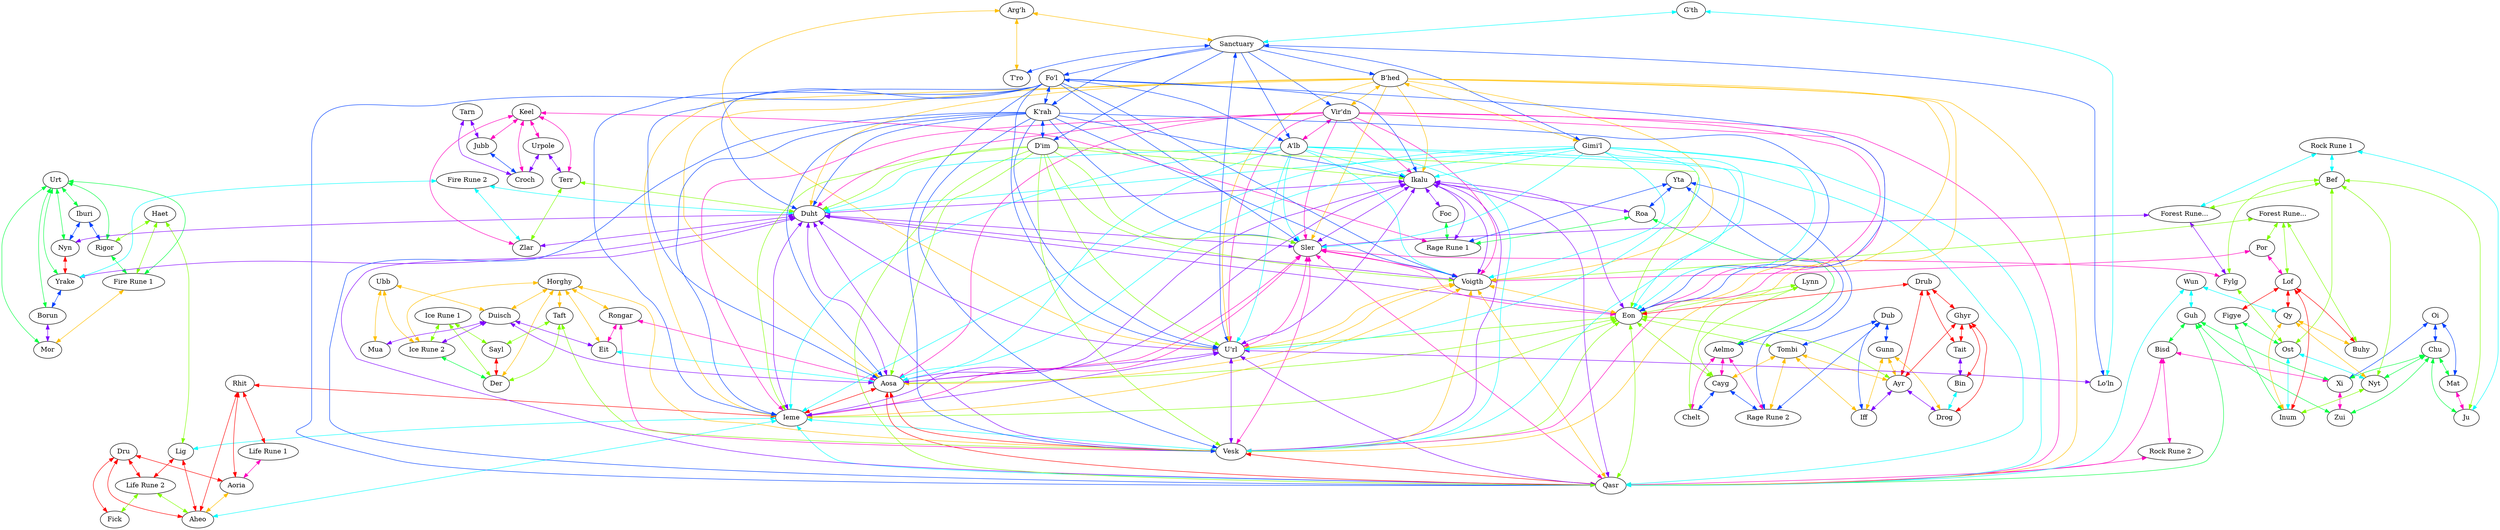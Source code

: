 graph x {
"Fick" [pos="0.111111111111111,-0.472222222222222",label="Fick"]
"Dru" [pos="0.611111111111111,-0.444444444444444",label="Dru"]
"Aoria" [pos="1.54166666666667,-0.680555555555556",label="Aoria"]
"Life Rune 1" [pos="2.52777777777778,-0.472222222222222",label="Life Rune 1"]
"Life Rune 2" [pos="0.111111111111111,-1.52777777777778",label="Life Rune 2"]
"Aheo" [pos="0.819444444444444,-1.16666666666667",label="Aheo"]
"Lig" [pos="0.861111111111111,-1.69444444444444",label="Lig"]
"Ieme" [pos="1.08333333333333,-1.43055555555556",label="Ieme"]
"Rhit" [pos="1.76388888888889,-1.01388888888889",label="Rhit"]
"Haet" [pos="0.152777777777778,-2.11111111111111",label="Haet"]
"Fire Rune 1" [pos="0.138888888888889,-3.04166666666667",label="Fire Rune 1"]
"Rigor" [pos="0.819444444444444,-2.93055555555556",label="Rigor"]
"Mor" [pos="0.458333333333333,-3.68055555555556",label="Mor"]
"Borun" [pos="0.152777777777778,-4.61111111111111",label="Borun"]
"Urt" [pos="0.847222222222222,-4.04166666666667",label="Urt"]
"Iburi" [pos="1.26388888888889,-3.47222222222222",label="Iburi"]
"Nyn" [pos="1.26388888888889,-4",label="Nyn"]
"Yrake" [pos="1.04166666666667,-4.5",label="Yrake"]
"Duht" [pos="2.38888888888889,-4.01388888888889",label="Duht"]
"Fire Rune 2" [pos="2.16666666666667,-4.90277777777778",label="Fire Rune 2"]
"Zlar" [pos="2.47222222222222,-4.48611111111111",label="Zlar"]
"Terr" [pos="2.97222222222222,-4.13888888888889",label="Terr"]
"Keel" [pos="3.29166666666667,-4.41666666666667",label="Keel"]
"Croch" [pos="3.65277777777778,-4.13888888888889",label="Croch"]
"Urpole" [pos="3.31944444444444,-3.90277777777778",label="Urpole"]
"Jubb" [pos="3.79166666666667,-4.76388888888889",label="Jubb"]
"Tarn" [pos="4.5,-4.58333333333333",label="Tarn"]
"Foc" [pos="4.41666666666667,-5.375",label="Foc"]
"Rage Rune 1" [pos="2.83333333333333,-5.125",label="Rage Rune 1"]
"Ikalu" [pos="3.625,-5.56944444444444",label="Ikalu"]
"Roa" [pos="2.80555555555556,-5.59722222222222",label="Roa"]
"Yta" [pos="2.13888888888889,-5.5",label="Yta"]
"Aelmo" [pos="2,-6.09722222222222",label="Aelmo"]
"Rage Rune 2" [pos="1.34722222222222,-6.09722222222222",label="Rage Rune 2"]
"Chelt" [pos="2.19444444444444,-6.54166666666667",label="Chelt"]
"Cayg" [pos="1.66666666666667,-6.375",label="Cayg"]
"Lynn" [pos="1.95833333333333,-7.125",label="Lynn"]
"Tombi" [pos="1.18055555555556,-6.69444444444444",label="Tombi"]
"Dub" [pos="0.833333333333333,-6.45833333333333",label="Dub"]
"Gunn" [pos="0.263888888888889,-6.875",label="Gunn"]
"Iff" [pos="0.847222222222222,-6.91666666666667",label="Iff"]
"Ayr" [pos="0.888888888888889,-7.31944444444444",label="Ayr"]
"Drog" [pos="0.111111111111111,-7.25",label="Drog"]
"Bin" [pos="0.0972222222222222,-8.38888888888889",label="Bin"]
"Tait" [pos="1.11111111111111,-8.41666666666667",label="Tait"]
"Ghyr" [pos="0.819444444444444,-7.73611111111111",label="Ghyr"]
"Drub" [pos="1.19444444444444,-7.86111111111111",label="Drub"]
"Eon" [pos="1.43055555555556,-7.40277777777778",label="Eon"]
"Aosa" [pos="5.55555555555556,-6.72222222222222",label="Aosa"]
"Vesk" [pos="4.05555555555556,-6.76388888888889",label="Vesk"]
"Rongar" [pos="4.70833333333333,-6.83333333333333",label="Rongar"]
"Taft" [pos="3.875,-7.51388888888889",label="Taft"]
"Sayl" [pos="3.38888888888889,-7.81944444444444",label="Sayl"]
"Ice Rune 1" [pos="3.81944444444444,-8.40277777777778",label="Ice Rune 1"]
"Ice Rune 2" [pos="4.30555555555556,-8.40277777777778",label="Ice Rune 2"]
"Der" [pos="4.06944444444444,-8",label="Der"]
"Horghy" [pos="4.5,-7.38888888888889",label="Horghy"]
"Eit" [pos="5.05555555555556,-7.29166666666667",label="Eit"]
"Duisch" [pos="5.08333333333333,-7.70833333333333",label="Duisch"]
"Ubb" [pos="5.09722222222222,-8.18055555555556",label="Ubb"]
"Mua" [pos="5.55555555555556,-8.11111111111111",label="Mua"]
"Rock Rune 2" [pos="4.01388888888889,-0.833333333333333",label="Rock Rune 2"]
"Bisd" [pos="4.70833333333333,-0.833333333333333",label="Bisd"]
"Qasr" [pos="4.68055555555556,-1.58333333333333",label="Qasr"]
"Xi" [pos="5.68055555555556,-0.75",label="Xi"]
"Guh" [pos="5.09722222222222,-1.19444444444444",label="Guh"]
"Wun" [pos="5.125,-1.68055555555556",label="Wun"]
"Zui" [pos="5.88888888888889,-1.20833333333333",label="Zui"]
"Oi" [pos="5.98611111111111,-0.5",label="Oi"]
"Chu" [pos="6.16666666666667,-1",label="Chu"]
"Mat" [pos="6.77777777777778,-0.458333333333333",label="Mat"]
"Ju" [pos="7.04166666666667,-0.763888888888889",label="Ju"]
"Rock Rune 1" [pos="7.68055555555556,-0.708333333333333",label="Rock Rune 1"]
"Forest Rune 2" [pos="8.01388888888889,-0.486111111111111",label="Forest Rune..."]
"Sler" [pos="8.13888888888889,-1.38888888888889",label="Sler"]
"Fylg" [pos="7.77777777777778,-1.22222222222222",label="Fylg"]
"Bef" [pos="7.38888888888889,-1",label="Bef"]
"Nyt" [pos="6.625,-1.45833333333333",label="Nyt"]
"Ost" [pos="6.875,-1.66666666666667",label="Ost"]
"Figye" [pos="6.43055555555556,-2.41666666666667",label="Figye"]
"Inum" [pos="6.16666666666667,-1.95833333333333",label="Inum"]
"Qy" [pos="5.97222222222222,-1.55555555555556",label="Qy"]
"Lof" [pos="6.08333333333333,-2.59722222222222",label="Lof"]
"Buhy" [pos="5.72222222222222,-2.20833333333333",label="Buhy"]
"Por" [pos="5.77777777777778,-2.81944444444444",label="Por"]
"Forest Rune 1" [pos="5.20833333333333,-2.43055555555556",label="Forest Rune..."]
"Voigth" [pos="5.40277777777778,-3.18055555555556",label="Voigth"]
"U'rl" [pos="2.95833333333333,-2.02777777777778",label="U'rl"]
"Arg'h" [pos="2.34722222222222,-2.05555555555556",label="Arg'h"]
"T'ro" [pos="2.04166666666667,-2.61111111111111",label="T'ro"]
"Lo'ln" [pos="3.16666666666667,-2.36111111111111",label="Lo'ln"]
"G'th" [pos="3.66666666666667,-2.76388888888889",label="G'th"]
"Sanctuary" [pos="2.81944444444444,-3",label="Sanctuary"]
"A'lb" [pos="2.94444444444444,-1.56944444444444",label="A'lb"]
"Vir'dn" [pos="3.30555555555556,-1.86111111111111",label="Vir'dn"]
"B'hed" [pos="4.18055555555556,-2.54166666666667",label="B'hed"]
"Gimi'l" [pos="4.02777777777778,-3.09722222222222",label="Gimi'l"]
"Fo'l" [pos="2.06944444444444,-1.83333333333333",label="Fo'l"]
"K'rah" [pos="1.63888888888889,-2.54166666666667",label="K'rah"]
"D'im" [pos="2.13888888888889,-3.125",label="D'im"]
"B'hed" -- "Ikalu" [dir="forward",color="0.125,1,1"]
"B'hed" -- "Gimi'l" [dir="both",color="0.125,1,1"]
"B'hed" -- "Vir'dn" [dir="both",color="0.125,1,1"]
"B'hed" -- "Vesk" [dir="forward",color="0.125,1,1"]
"B'hed" -- "Eon" [dir="forward",color="0.125,1,1"]
"B'hed" -- "Ieme" [dir="forward",color="0.125,1,1"]
"B'hed" -- "Duht" [dir="forward",color="0.125,1,1"]
"B'hed" -- "Aosa" [dir="forward",color="0.125,1,1"]
"B'hed" -- "Sler" [dir="forward",color="0.125,1,1"]
"B'hed" -- "Qasr" [dir="forward",color="0.125,1,1"]
"B'hed" -- "U'rl" [dir="forward",color="0.125,1,1"]
"B'hed" -- "Voigth" [dir="forward",color="0.125,1,1"]
"Forest Rune 1" -- "Por" [dir="both",color="0.25,1,1"]
"Forest Rune 1" -- "Buhy" [dir="both",color="0.25,1,1"]
"Forest Rune 1" -- "Lof" [dir="both",color="0.25,1,1"]
"Forest Rune 1" -- "Voigth" [dir="both",color="0.25,1,1"]
"Urt" -- "Rigor" [dir="both",color="0.375,1,1"]
"Urt" -- "Yrake" [dir="both",color="0.375,1,1"]
"Urt" -- "Mor" [dir="both",color="0.375,1,1"]
"Urt" -- "Borun" [dir="both",color="0.375,1,1"]
"Urt" -- "Nyn" [dir="both",color="0.375,1,1"]
"Urt" -- "Fire Rune 1" [dir="both",color="0.375,1,1"]
"Urt" -- "Iburi" [dir="both",color="0.375,1,1"]
"Rock Rune 1" -- "Ju" [dir="both",color="0.5,1,1"]
"Rock Rune 1" -- "Forest Rune 2" [dir="both",color="0.5,1,1"]
"Rock Rune 1" -- "Bef" [dir="both",color="0.5,1,1"]
"Oi" -- "Mat" [dir="both",color="0.625,1,1"]
"Oi" -- "Xi" [dir="both",color="0.625,1,1"]
"Oi" -- "Chu" [dir="both",color="0.625,1,1"]
"Ikalu" -- "Foc" [dir="both",color="0.75,1,1"]
"Ikalu" -- "Vesk" [dir="both",color="0.75,1,1"]
"Ikalu" -- "Eon" [dir="both",color="0.75,1,1"]
"Ikalu" -- "Rage Rune 1" [dir="both",color="0.75,1,1"]
"Ikalu" -- "Ieme" [dir="both",color="0.75,1,1"]
"Ikalu" -- "Roa" [dir="both",color="0.75,1,1"]
"Ikalu" -- "Duht" [dir="both",color="0.75,1,1"]
"Ikalu" -- "Aosa" [dir="both",color="0.75,1,1"]
"Ikalu" -- "Sler" [dir="both",color="0.75,1,1"]
"Ikalu" -- "U'rl" [dir="both",color="0.75,1,1"]
"Ikalu" -- "Qasr" [dir="both",color="0.75,1,1"]
"Ikalu" -- "Voigth" [dir="both",color="0.75,1,1"]
"Keel" -- "Urpole" [dir="both",color="0.875,1,1"]
"Keel" -- "Terr" [dir="both",color="0.875,1,1"]
"Keel" -- "Jubb" [dir="both",color="0.875,1,1"]
"Keel" -- "Zlar" [dir="both",color="0.875,1,1"]
"Keel" -- "Croch" [dir="both",color="0.875,1,1"]
"Keel" -- "Rage Rune 1" [dir="both",color="0.875,1,1"]
"Drub" -- "Ghyr" [dir="both",color="1,1,1"]
"Drub" -- "Tait" [dir="both",color="1,1,1"]
"Drub" -- "Eon" [dir="both",color="1,1,1"]
"Drub" -- "Ayr" [dir="both",color="1,1,1"]
"Ubb" -- "Duisch" [dir="both",color="0.125,1,1"]
"Ubb" -- "Ice Rune 2" [dir="both",color="0.125,1,1"]
"Ubb" -- "Mua" [dir="both",color="0.125,1,1"]
"Haet" -- "Rigor" [dir="both",color="0.25,1,1"]
"Haet" -- "Lig" [dir="both",color="0.25,1,1"]
"Haet" -- "Fire Rune 1" [dir="both",color="0.25,1,1"]
"Foc" -- "Rage Rune 1" [dir="both",color="0.375,1,1"]
"Wun" -- "Qy" [dir="both",color="0.5,1,1"]
"Wun" -- "Qasr" [dir="both",color="0.5,1,1"]
"Wun" -- "Guh" [dir="both",color="0.5,1,1"]
"Fo'l" -- "Ikalu" [dir="forward",color="0.625,1,1"]
"Fo'l" -- "K'rah" [dir="both",color="0.625,1,1"]
"Fo'l" -- "Vesk" [dir="forward",color="0.625,1,1"]
"Fo'l" -- "Eon" [dir="forward",color="0.625,1,1"]
"Fo'l" -- "A'lb" [dir="both",color="0.625,1,1"]
"Fo'l" -- "Ieme" [dir="forward",color="0.625,1,1"]
"Fo'l" -- "Duht" [dir="forward",color="0.625,1,1"]
"Fo'l" -- "Aosa" [dir="forward",color="0.625,1,1"]
"Fo'l" -- "Sler" [dir="forward",color="0.625,1,1"]
"Fo'l" -- "Qasr" [dir="forward",color="0.625,1,1"]
"Fo'l" -- "U'rl" [dir="forward",color="0.625,1,1"]
"Fo'l" -- "Voigth" [dir="forward",color="0.625,1,1"]
"Urpole" -- "Terr" [dir="both",color="0.75,1,1"]
"Urpole" -- "Croch" [dir="both",color="0.75,1,1"]
"Por" -- "Lof" [dir="both",color="0.875,1,1"]
"Por" -- "Voigth" [dir="both",color="0.875,1,1"]
"Rhit" -- "Ieme" [dir="both",color="1,1,1"]
"Rhit" -- "Aheo" [dir="both",color="1,1,1"]
"Rhit" -- "Life Rune 1" [dir="both",color="1,1,1"]
"Rhit" -- "Aoria" [dir="both",color="1,1,1"]
"Arg'h" -- "T'ro" [dir="both",color="0.125,1,1"]
"Arg'h" -- "Sanctuary" [dir="both",color="0.125,1,1"]
"Arg'h" -- "U'rl" [dir="both",color="0.125,1,1"]
"Bef" -- "Nyt" [dir="both",color="0.25,1,1"]
"Bef" -- "Ju" [dir="both",color="0.25,1,1"]
"Bef" -- "Forest Rune 2" [dir="both",color="0.25,1,1"]
"Bef" -- "Fylg" [dir="both",color="0.25,1,1"]
"Bef" -- "Ost" [dir="both",color="0.25,1,1"]
"Guh" -- "Xi" [dir="both",color="0.375,1,1"]
"Guh" -- "Zui" [dir="both",color="0.375,1,1"]
"Guh" -- "Bisd" [dir="both",color="0.375,1,1"]
"Guh" -- "Qasr" [dir="both",color="0.375,1,1"]
"Fire Rune 2" -- "Yrake" [dir="both",color="0.5,1,1"]
"Fire Rune 2" -- "Duht" [dir="both",color="0.5,1,1"]
"Fire Rune 2" -- "Zlar" [dir="both",color="0.5,1,1"]
"K'rah" -- "Ikalu" [dir="forward",color="0.625,1,1"]
"K'rah" -- "Vesk" [dir="forward",color="0.625,1,1"]
"K'rah" -- "Eon" [dir="forward",color="0.625,1,1"]
"K'rah" -- "Ieme" [dir="forward",color="0.625,1,1"]
"K'rah" -- "Duht" [dir="forward",color="0.625,1,1"]
"K'rah" -- "Aosa" [dir="forward",color="0.625,1,1"]
"K'rah" -- "Sler" [dir="forward",color="0.625,1,1"]
"K'rah" -- "D'im" [dir="both",color="0.625,1,1"]
"K'rah" -- "Qasr" [dir="forward",color="0.625,1,1"]
"K'rah" -- "U'rl" [dir="forward",color="0.625,1,1"]
"K'rah" -- "Voigth" [dir="forward",color="0.625,1,1"]
"Forest Rune 2" -- "Sler" [dir="both",color="0.75,1,1"]
"Forest Rune 2" -- "Fylg" [dir="both",color="0.75,1,1"]
"Vir'dn" -- "Ikalu" [dir="forward",color="0.875,1,1"]
"Vir'dn" -- "Vesk" [dir="forward",color="0.875,1,1"]
"Vir'dn" -- "Eon" [dir="forward",color="0.875,1,1"]
"Vir'dn" -- "A'lb" [dir="both",color="0.875,1,1"]
"Vir'dn" -- "Ieme" [dir="forward",color="0.875,1,1"]
"Vir'dn" -- "Duht" [dir="forward",color="0.875,1,1"]
"Vir'dn" -- "Aosa" [dir="forward",color="0.875,1,1"]
"Vir'dn" -- "Sler" [dir="forward",color="0.875,1,1"]
"Vir'dn" -- "Qasr" [dir="forward",color="0.875,1,1"]
"Vir'dn" -- "U'rl" [dir="forward",color="0.875,1,1"]
"Vir'dn" -- "Voigth" [dir="forward",color="0.875,1,1"]
"Lof" -- "Figye" [dir="both",color="1,1,1"]
"Lof" -- "Qy" [dir="both",color="1,1,1"]
"Lof" -- "Buhy" [dir="both",color="1,1,1"]
"Lof" -- "Inum" [dir="both",color="1,1,1"]
"Horghy" -- "Duisch" [dir="both",color="0.125,1,1"]
"Horghy" -- "Rongar" [dir="both",color="0.125,1,1"]
"Horghy" -- "Taft" [dir="both",color="0.125,1,1"]
"Horghy" -- "Der" [dir="both",color="0.125,1,1"]
"Horghy" -- "Eit" [dir="both",color="0.125,1,1"]
"Horghy" -- "Ice Rune 2" [dir="both",color="0.125,1,1"]
"Horghy" -- "Vesk" [dir="both",color="0.125,1,1"]
"Ice Rune 1" -- "Der" [dir="both",color="0.25,1,1"]
"Ice Rune 1" -- "Ice Rune 2" [dir="both",color="0.25,1,1"]
"Ice Rune 1" -- "Sayl" [dir="both",color="0.25,1,1"]
"Chu" -- "Mat" [dir="both",color="0.375,1,1"]
"Chu" -- "Nyt" [dir="both",color="0.375,1,1"]
"Chu" -- "Ju" [dir="both",color="0.375,1,1"]
"Chu" -- "Xi" [dir="both",color="0.375,1,1"]
"Chu" -- "Zui" [dir="both",color="0.375,1,1"]
"G'th" -- "Lo'ln" [dir="both",color="0.5,1,1"]
"G'th" -- "Sanctuary" [dir="both",color="0.5,1,1"]
"Iburi" -- "Rigor" [dir="both",color="0.625,1,1"]
"Iburi" -- "Nyn" [dir="both",color="0.625,1,1"]
"Duisch" -- "Eit" [dir="both",color="0.75,1,1"]
"Duisch" -- "Aosa" [dir="both",color="0.75,1,1"]
"Duisch" -- "Ice Rune 2" [dir="both",color="0.75,1,1"]
"Duisch" -- "Mua" [dir="both",color="0.75,1,1"]
"Rongar" -- "Eit" [dir="both",color="0.875,1,1"]
"Rongar" -- "Aosa" [dir="both",color="0.875,1,1"]
"Rongar" -- "Vesk" [dir="both",color="0.875,1,1"]
"Ghyr" -- "Bin" [dir="both",color="1,1,1"]
"Ghyr" -- "Tait" [dir="both",color="1,1,1"]
"Ghyr" -- "Drog" [dir="both",color="1,1,1"]
"Ghyr" -- "Ayr" [dir="both",color="1,1,1"]
"Qy" -- "Nyt" [dir="both",color="0.125,1,1"]
"Qy" -- "Buhy" [dir="both",color="0.125,1,1"]
"Qy" -- "Inum" [dir="both",color="0.125,1,1"]
"Terr" -- "Duht" [dir="both",color="0.25,1,1"]
"Terr" -- "Zlar" [dir="both",color="0.25,1,1"]
"A'lb" -- "Ikalu" [dir="forward",color="0.5,1,1"]
"A'lb" -- "Vesk" [dir="forward",color="0.5,1,1"]
"A'lb" -- "Eon" [dir="forward",color="0.5,1,1"]
"A'lb" -- "Ieme" [dir="forward",color="0.5,1,1"]
"A'lb" -- "Duht" [dir="forward",color="0.5,1,1"]
"A'lb" -- "Aosa" [dir="forward",color="0.5,1,1"]
"A'lb" -- "Sler" [dir="forward",color="0.5,1,1"]
"A'lb" -- "Qasr" [dir="forward",color="0.5,1,1"]
"A'lb" -- "U'rl" [dir="forward",color="0.5,1,1"]
"A'lb" -- "Voigth" [dir="forward",color="0.5,1,1"]
"Yta" -- "Roa" [dir="both",color="0.625,1,1"]
"Yta" -- "Aelmo" [dir="both",color="0.625,1,1"]
"Yta" -- "Rage Rune 2" [dir="both",color="0.625,1,1"]
"Yta" -- "Rage Rune 1" [dir="both",color="0.625,1,1"]
"Duht" -- "Yrake" [dir="both",color="0.75,1,1"]
"Duht" -- "Zlar" [dir="both",color="0.75,1,1"]
"Duht" -- "Vesk" [dir="both",color="0.75,1,1"]
"Duht" -- "Eon" [dir="both",color="0.75,1,1"]
"Duht" -- "Ieme" [dir="both",color="0.75,1,1"]
"Duht" -- "Sler" [dir="both",color="0.75,1,1"]
"Duht" -- "Aosa" [dir="both",color="0.75,1,1"]
"Duht" -- "U'rl" [dir="both",color="0.75,1,1"]
"Duht" -- "Qasr" [dir="both",color="0.75,1,1"]
"Duht" -- "Nyn" [dir="both",color="0.75,1,1"]
"Duht" -- "Voigth" [dir="both",color="0.75,1,1"]
"Sler" -- "Eon" [dir="both",color="0.875,1,1"]
"Sler" -- "Vesk" [dir="both",color="0.875,1,1"]
"Sler" -- "Fylg" [dir="both",color="0.875,1,1"]
"Sler" -- "Ieme" [dir="both",color="0.875,1,1"]
"Sler" -- "Aosa" [dir="both",color="0.875,1,1"]
"Sler" -- "Qasr" [dir="both",color="0.875,1,1"]
"Sler" -- "U'rl" [dir="both",color="0.875,1,1"]
"Sler" -- "Voigth" [dir="both",color="0.875,1,1"]
"Nyn" -- "Yrake" [dir="both",color="1,1,1"]
"Voigth" -- "Eon" [dir="both",color="0.125,1,1"]
"Voigth" -- "Vesk" [dir="both",color="0.125,1,1"]
"Voigth" -- "Ieme" [dir="both",color="0.125,1,1"]
"Voigth" -- "Aosa" [dir="both",color="0.125,1,1"]
"Voigth" -- "Qasr" [dir="both",color="0.125,1,1"]
"Voigth" -- "U'rl" [dir="both",color="0.125,1,1"]
"Lynn" -- "Cayg" [dir="both",color="0.25,1,1"]
"Lynn" -- "Eon" [dir="both",color="0.25,1,1"]
"Lynn" -- "Chelt" [dir="both",color="0.25,1,1"]
"Figye" -- "Inum" [dir="both",color="0.375,1,1"]
"Figye" -- "Ost" [dir="both",color="0.375,1,1"]
"Eit" -- "Aosa" [dir="both",color="0.5,1,1"]
"Dub" -- "Iff" [dir="both",color="0.625,1,1"]
"Dub" -- "Rage Rune 2" [dir="both",color="0.625,1,1"]
"Dub" -- "Tombi" [dir="both",color="0.625,1,1"]
"Dub" -- "Gunn" [dir="both",color="0.625,1,1"]
"Tait" -- "Bin" [dir="both",color="0.75,1,1"]
"Life Rune 1" -- "Aoria" [dir="both",color="0.875,1,1"]
"Dru" -- "Aheo" [dir="both",color="1,1,1"]
"Dru" -- "Life Rune 2" [dir="both",color="1,1,1"]
"Dru" -- "Aoria" [dir="both",color="1,1,1"]
"Dru" -- "Fick" [dir="both",color="1,1,1"]
"Aoria" -- "Aheo" [dir="both",color="0.125,1,1"]
"Eon" -- "Vesk" [dir="both",color="0.25,1,1"]
"Eon" -- "Ieme" [dir="both",color="0.25,1,1"]
"Eon" -- "Cayg" [dir="both",color="0.25,1,1"]
"Eon" -- "Aosa" [dir="both",color="0.25,1,1"]
"Eon" -- "U'rl" [dir="both",color="0.25,1,1"]
"Eon" -- "Qasr" [dir="both",color="0.25,1,1"]
"Eon" -- "Tombi" [dir="both",color="0.25,1,1"]
"Eon" -- "Ayr" [dir="both",color="0.25,1,1"]
"Roa" -- "Aelmo" [dir="both",color="0.375,1,1"]
"Roa" -- "Rage Rune 1" [dir="both",color="0.375,1,1"]
"Bin" -- "Drog" [dir="both",color="0.5,1,1"]
"Sanctuary" -- "B'hed" [dir="forward",color="0.625,1,1"]
"Sanctuary" -- "T'ro" [dir="both",color="0.625,1,1"]
"Sanctuary" -- "K'rah" [dir="forward",color="0.625,1,1"]
"Sanctuary" -- "Gimi'l" [dir="forward",color="0.625,1,1"]
"Sanctuary" -- "Lo'ln" [dir="both",color="0.625,1,1"]
"Sanctuary" -- "Vir'dn" [dir="forward",color="0.625,1,1"]
"Sanctuary" -- "A'lb" [dir="forward",color="0.625,1,1"]
"Sanctuary" -- "Fo'l" [dir="forward",color="0.625,1,1"]
"Sanctuary" -- "D'im" [dir="forward",color="0.625,1,1"]
"Sanctuary" -- "U'rl" [dir="both",color="0.625,1,1"]
"U'rl" -- "Lo'ln" [dir="both",color="0.75,1,1"]
"U'rl" -- "Vesk" [dir="both",color="0.75,1,1"]
"U'rl" -- "Ieme" [dir="both",color="0.75,1,1"]
"U'rl" -- "Aosa" [dir="both",color="0.75,1,1"]
"U'rl" -- "Qasr" [dir="both",color="0.75,1,1"]
"Bisd" -- "Xi" [dir="both",color="0.875,1,1"]
"Bisd" -- "Qasr" [dir="both",color="0.875,1,1"]
"Bisd" -- "Rock Rune 2" [dir="both",color="0.875,1,1"]
"Aosa" -- "Vesk" [dir="both",color="1,1,1"]
"Aosa" -- "Ieme" [dir="both",color="1,1,1"]
"Aosa" -- "Qasr" [dir="both",color="1,1,1"]
"Tombi" -- "Cayg" [dir="both",color="0.125,1,1"]
"Tombi" -- "Iff" [dir="both",color="0.125,1,1"]
"Tombi" -- "Rage Rune 2" [dir="both",color="0.125,1,1"]
"Tombi" -- "Ayr" [dir="both",color="0.125,1,1"]
"Taft" -- "Der" [dir="both",color="0.25,1,1"]
"Taft" -- "Sayl" [dir="both",color="0.25,1,1"]
"Taft" -- "Vesk" [dir="both",color="0.25,1,1"]
"Rigor" -- "Fire Rune 1" [dir="both",color="0.375,1,1"]
"Gimi'l" -- "Ikalu" [dir="forward",color="0.5,1,1"]
"Gimi'l" -- "Vesk" [dir="forward",color="0.5,1,1"]
"Gimi'l" -- "Eon" [dir="forward",color="0.5,1,1"]
"Gimi'l" -- "Ieme" [dir="forward",color="0.5,1,1"]
"Gimi'l" -- "Duht" [dir="forward",color="0.5,1,1"]
"Gimi'l" -- "Aosa" [dir="forward",color="0.5,1,1"]
"Gimi'l" -- "Qasr" [dir="forward",color="0.5,1,1"]
"Gimi'l" -- "U'rl" [dir="forward",color="0.5,1,1"]
"Gimi'l" -- "Sler" [dir="forward",color="0.5,1,1"]
"Gimi'l" -- "Voigth" [dir="forward",color="0.5,1,1"]
"Yrake" -- "Borun" [dir="both",color="0.625,1,1"]
"Borun" -- "Mor" [dir="both",color="0.75,1,1"]
"Aelmo" -- "Cayg" [dir="both",color="0.875,1,1"]
"Aelmo" -- "Rage Rune 2" [dir="both",color="0.875,1,1"]
"Aelmo" -- "Chelt" [dir="both",color="0.875,1,1"]
"Gunn" -- "Drog" [dir="both",color="0.125,1,1"]
"Gunn" -- "Iff" [dir="both",color="0.125,1,1"]
"Gunn" -- "Ayr" [dir="both",color="0.125,1,1"]
"Fylg" -- "Ost" [dir="both",color="0.25,1,1"]
"Ieme" -- "Lig" [dir="both",color="0.5,1,1"]
"Ieme" -- "Vesk" [dir="both",color="0.5,1,1"]
"Ieme" -- "Aheo" [dir="both",color="0.5,1,1"]
"Ieme" -- "Qasr" [dir="both",color="0.5,1,1"]
"Cayg" -- "Rage Rune 2" [dir="both",color="0.625,1,1"]
"Cayg" -- "Chelt" [dir="both",color="0.625,1,1"]
"Ayr" -- "Drog" [dir="both",color="0.75,1,1"]
"Ayr" -- "Iff" [dir="both",color="0.75,1,1"]
"Mat" -- "Ju" [dir="both",color="0.875,1,1"]
"Lig" -- "Aheo" [dir="both",color="1,1,1"]
"Lig" -- "Life Rune 2" [dir="both",color="1,1,1"]
"Fire Rune 1" -- "Mor" [dir="both",color="0.125,1,1"]
"Life Rune 2" -- "Aheo" [dir="both",color="0.25,1,1"]
"Life Rune 2" -- "Fick" [dir="both",color="0.25,1,1"]
"Ice Rune 2" -- "Der" [dir="both",color="0.375,1,1"]
"Ost" -- "Nyt" [dir="both",color="0.5,1,1"]
"Ost" -- "Inum" [dir="both",color="0.5,1,1"]
"Xi" -- "Zui" [dir="both",color="0.875,1,1"]
"Nyt" -- "Inum" [dir="both",color="0.25,1,1"]
"Tarn" -- "Jubb" [dir="both",color="0.75,1,1"]
"Tarn" -- "Croch" [dir="both",color="0.75,1,1"]
"Sayl" -- "Der" [dir="both",color="1,1,1"]
"D'im" -- "Ikalu" [dir="forward",color="0.25,1,1"]
"D'im" -- "Vesk" [dir="forward",color="0.25,1,1"]
"D'im" -- "Eon" [dir="forward",color="0.25,1,1"]
"D'im" -- "Ieme" [dir="forward",color="0.25,1,1"]
"D'im" -- "Duht" [dir="forward",color="0.25,1,1"]
"D'im" -- "Aosa" [dir="forward",color="0.25,1,1"]
"D'im" -- "Qasr" [dir="forward",color="0.25,1,1"]
"D'im" -- "U'rl" [dir="forward",color="0.25,1,1"]
"D'im" -- "Sler" [dir="forward",color="0.25,1,1"]
"D'im" -- "Voigth" [dir="forward",color="0.25,1,1"]
"Jubb" -- "Croch" [dir="both",color="0.625,1,1"]
"Rock Rune 2" -- "Qasr" [dir="both",color="0.875,1,1"]
"Vesk" -- "Qasr" [dir="both",color="1,1,1"]
}
